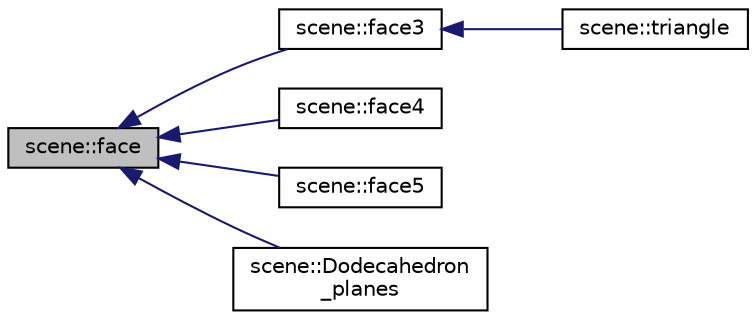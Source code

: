 digraph "scene::face"
{
  edge [fontname="Helvetica",fontsize="10",labelfontname="Helvetica",labelfontsize="10"];
  node [fontname="Helvetica",fontsize="10",shape=record];
  rankdir="LR";
  Node162 [label="scene::face",height=0.2,width=0.4,color="black", fillcolor="grey75", style="filled", fontcolor="black"];
  Node162 -> Node163 [dir="back",color="midnightblue",fontsize="10",style="solid",fontname="Helvetica"];
  Node163 [label="scene::face3",height=0.2,width=0.4,color="black", fillcolor="white", style="filled",URL="$df/db1/classscene.html#a41278ef1c25e6d3cf922f5dcf76718a9"];
  Node163 -> Node164 [dir="back",color="midnightblue",fontsize="10",style="solid",fontname="Helvetica"];
  Node164 [label="scene::triangle",height=0.2,width=0.4,color="black", fillcolor="white", style="filled",URL="$df/db1/classscene.html#ac59563fef2509d30139596765dec7329"];
  Node162 -> Node165 [dir="back",color="midnightblue",fontsize="10",style="solid",fontname="Helvetica"];
  Node165 [label="scene::face4",height=0.2,width=0.4,color="black", fillcolor="white", style="filled",URL="$df/db1/classscene.html#a02ade332327852b8cfcfb3c36fc35599"];
  Node162 -> Node166 [dir="back",color="midnightblue",fontsize="10",style="solid",fontname="Helvetica"];
  Node166 [label="scene::face5",height=0.2,width=0.4,color="black", fillcolor="white", style="filled",URL="$df/db1/classscene.html#ac035bac937ba6c1b542c53b4688b8c67"];
  Node162 -> Node167 [dir="back",color="midnightblue",fontsize="10",style="solid",fontname="Helvetica"];
  Node167 [label="scene::Dodecahedron\l_planes",height=0.2,width=0.4,color="black", fillcolor="white", style="filled",URL="$df/db1/classscene.html#ae1bc1dbc895d216b4ed366b01f06a15d"];
}
